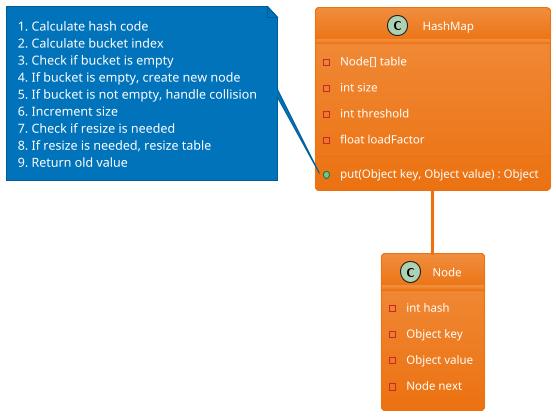@startuml
!theme aws-orange

class HashMap {
    - Node[] table
    - int size
    - int threshold
    - float loadFactor

    + put(Object key, Object value) : Object
}

class Node {
    - int hash
    - Object key
    - Object value
    - Node next
}

HashMap -- Node

note left of HashMap::put
    1. Calculate hash code
    2. Calculate bucket index
    3. Check if bucket is empty
    4. If bucket is empty, create new node
    5. If bucket is not empty, handle collision
    6. Increment size
    7. Check if resize is needed
    8. If resize is needed, resize table
    9. Return old value
end note

@enduml
